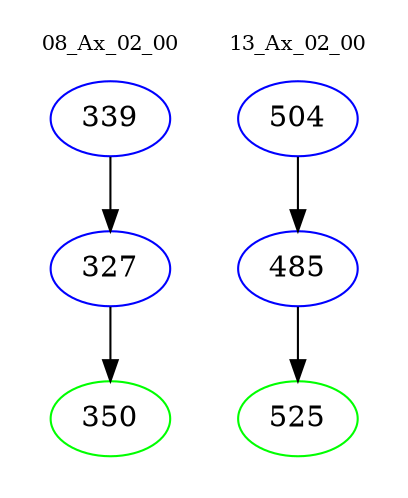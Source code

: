 digraph{
subgraph cluster_0 {
color = white
label = "08_Ax_02_00";
fontsize=10;
T0_339 [label="339", color="blue"]
T0_339 -> T0_327 [color="black"]
T0_327 [label="327", color="blue"]
T0_327 -> T0_350 [color="black"]
T0_350 [label="350", color="green"]
}
subgraph cluster_1 {
color = white
label = "13_Ax_02_00";
fontsize=10;
T1_504 [label="504", color="blue"]
T1_504 -> T1_485 [color="black"]
T1_485 [label="485", color="blue"]
T1_485 -> T1_525 [color="black"]
T1_525 [label="525", color="green"]
}
}
